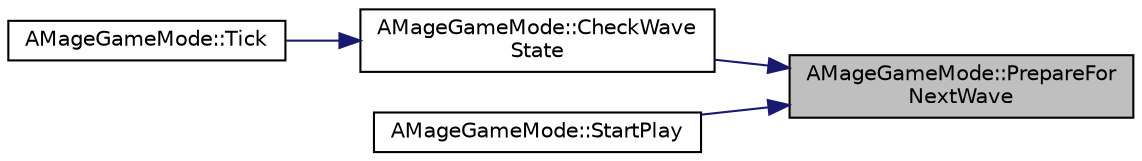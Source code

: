 digraph "AMageGameMode::PrepareForNextWave"
{
 // LATEX_PDF_SIZE
  edge [fontname="Helvetica",fontsize="10",labelfontname="Helvetica",labelfontsize="10"];
  node [fontname="Helvetica",fontsize="10",shape=record];
  rankdir="RL";
  Node1 [label="AMageGameMode::PrepareFor\lNextWave",height=0.2,width=0.4,color="black", fillcolor="grey75", style="filled", fontcolor="black",tooltip=" "];
  Node1 -> Node2 [dir="back",color="midnightblue",fontsize="10",style="solid",fontname="Helvetica"];
  Node2 [label="AMageGameMode::CheckWave\lState",height=0.2,width=0.4,color="black", fillcolor="white", style="filled",URL="$class_a_mage_game_mode.html#a1481e2e309d2eb25a4d1368c2aa52afd",tooltip=" "];
  Node2 -> Node3 [dir="back",color="midnightblue",fontsize="10",style="solid",fontname="Helvetica"];
  Node3 [label="AMageGameMode::Tick",height=0.2,width=0.4,color="black", fillcolor="white", style="filled",URL="$class_a_mage_game_mode.html#a2329884f5eaac307313bd91f44477c3c",tooltip=" "];
  Node1 -> Node4 [dir="back",color="midnightblue",fontsize="10",style="solid",fontname="Helvetica"];
  Node4 [label="AMageGameMode::StartPlay",height=0.2,width=0.4,color="black", fillcolor="white", style="filled",URL="$class_a_mage_game_mode.html#a55fd5f63c3f757cd152c7b077e6762da",tooltip=" "];
}
